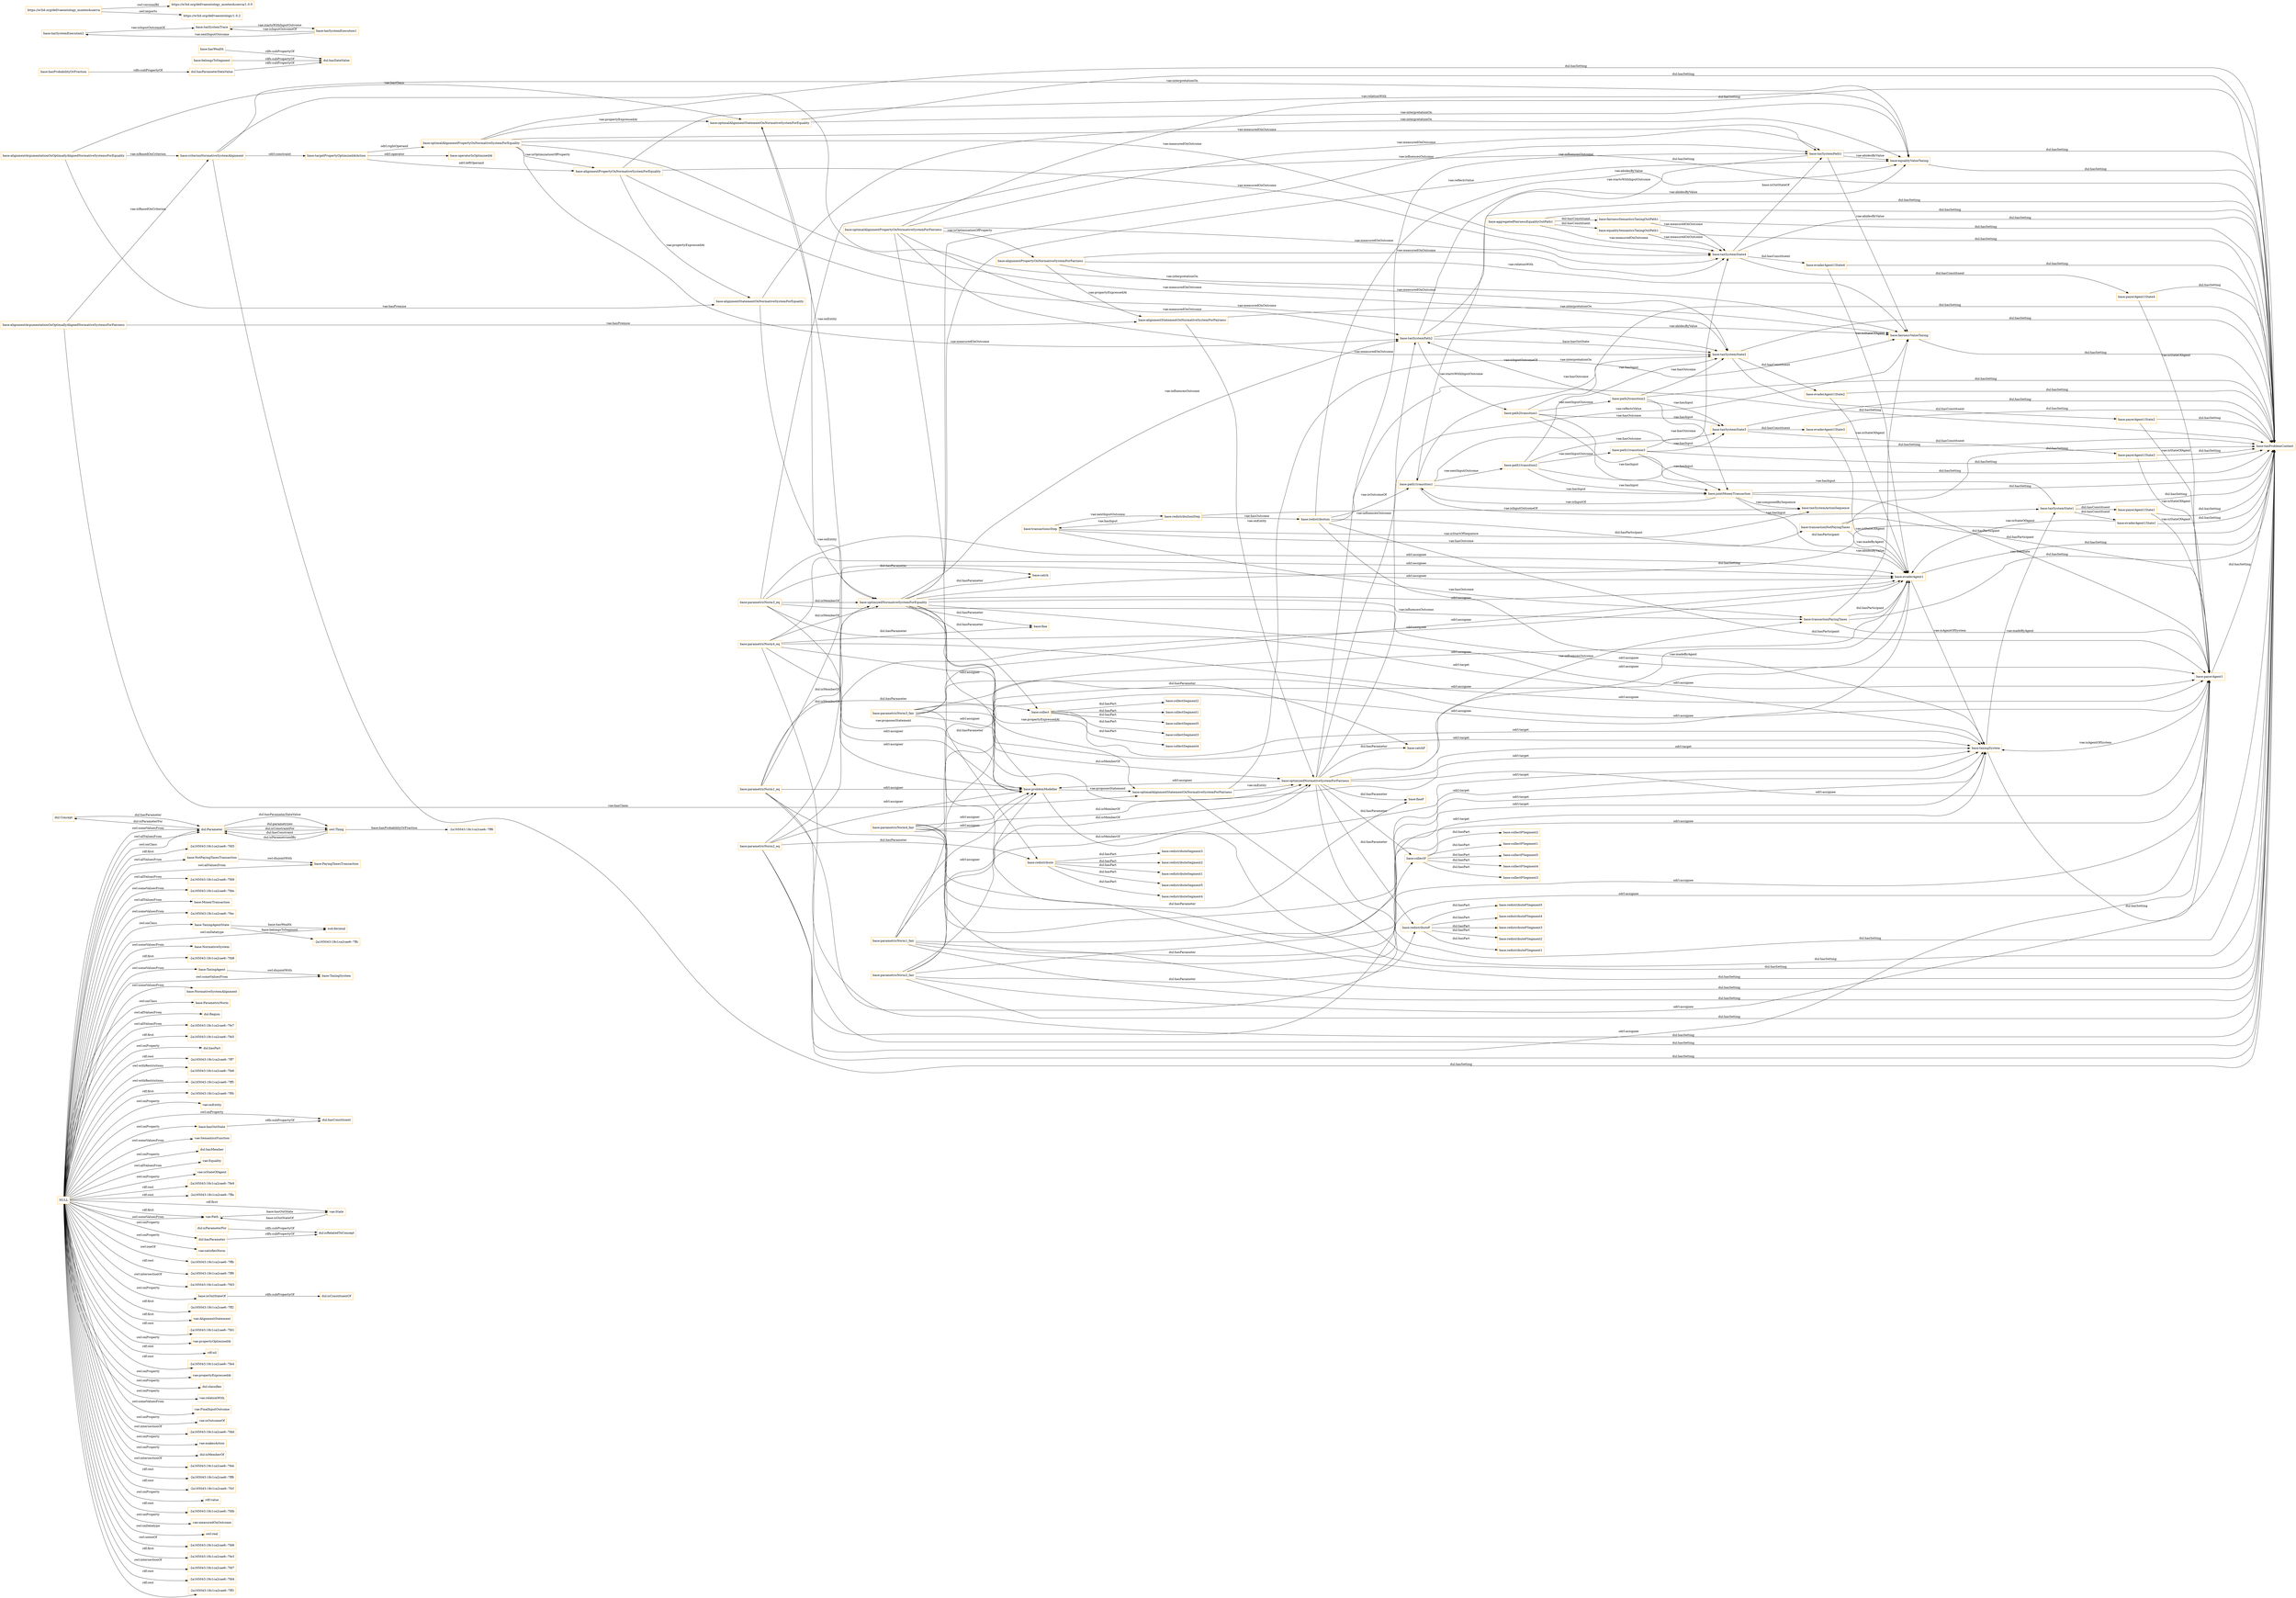 digraph ar2dtool_diagram { 
rankdir=LR;
size="1501"
node [shape = rectangle, color="orange"]; "dul:Concept" "-2a165043:18c1ca2cae6:-7fd5" "base:NotPayingTaxesTransaction" "-2a165043:18c1ca2cae6:-7fd9" "-2a165043:18c1ca2cae6:-7fde" "base:MoneyTransaction" "-2a165043:18c1ca2cae6:-7fec" "base:TaxingAgentState" "base:NormativeSystem" "-2a165043:18c1ca2cae6:-7fd8" "dul:Parameter" "base:TaxingAgent" "base:TaxingSystem" "base:NormativeSystemAlignment" "base:ParametricNorm" "base:PayingTaxesTransaction" ; /*classes style*/
	"base:transactionsStep" -> "base:redistributionStep" [ label = "vae:nextInputOutcome" ];
	"base:transactionsStep" -> "base:taxSystemActionSequence" [ label = "vae:isStartOfSequence" ];
	"base:transactionsStep" -> "base:transactionPayingTaxes" [ label = "vae:hasOutcome" ];
	"base:transactionsStep" -> "base:transactionNotPayingTaxes" [ label = "vae:hasOutcome" ];
	"base:redistributionStep" -> "base:taxSystemActionSequence" [ label = "vae:isInputOutcomeOf" ];
	"base:redistributionStep" -> "base:redistribution" [ label = "vae:hasOutcome" ];
	"base:redistributionStep" -> "base:transactionsStep" [ label = "vae:hasInput" ];
	"base:evaderAgent1State1" -> "base:evaderAgent1" [ label = "vae:isStateOfAgent" ];
	"base:evaderAgent1State1" -> "base:taxProblemContext" [ label = "dul:hasSetting" ];
	"base:redistribution" -> "base:taxingSystem" [ label = "vae:madeByAgent" ];
	"base:redistribution" -> "base:path1transition1" [ label = "vae:isOutcomeOf" ];
	"base:redistribution" -> "base:equalityValueTaxing" [ label = "vae:abidesByValue" ];
	"base:redistribution" -> "base:taxProblemContext" [ label = "dul:hasSetting" ];
	"base:redistribution" -> "base:payerAgent1" [ label = "dul:hasParticipant" ];
	"base:redistribution" -> "base:evaderAgent1" [ label = "dul:hasParticipant" ];
	"base:payerAgent1" -> "base:taxingSystem" [ label = "vae:isAgentOfSystem" ];
	"base:payerAgent1" -> "base:taxProblemContext" [ label = "dul:hasSetting" ];
	"base:equalitySemanticsTaxingOutPath1" -> "base:taxSystemState4" [ label = "vae:measuredOnOutcome" ];
	"base:equalitySemanticsTaxingOutPath1" -> "base:taxProblemContext" [ label = "dul:hasSetting" ];
	"base:optimalAlignmentPropertyOnNormativeSystemForEquality" -> "base:taxSystemPath1" [ label = "vae:measuredOnOutcome" ];
	"base:optimalAlignmentPropertyOnNormativeSystemForEquality" -> "base:optimalAlignmentStatementOnNormativeSystemForEquality" [ label = "vae:propertyExpressedAt" ];
	"base:optimalAlignmentPropertyOnNormativeSystemForEquality" -> "base:taxProblemContext" [ label = "dul:hasSetting" ];
	"base:optimalAlignmentPropertyOnNormativeSystemForEquality" -> "base:taxSystemPath2" [ label = "vae:measuredOnOutcome" ];
	"base:optimalAlignmentPropertyOnNormativeSystemForEquality" -> "base:taxSystemState4" [ label = "vae:measuredOnOutcome" ];
	"base:optimalAlignmentPropertyOnNormativeSystemForEquality" -> "base:alignmentPropertyOnNormativeSystemForEquality" [ label = "vae:isOptimizationOfProperty" ];
	"base:optimalAlignmentPropertyOnNormativeSystemForEquality" -> "base:taxSystemState2" [ label = "vae:measuredOnOutcome" ];
	"base:optimalAlignmentPropertyOnNormativeSystemForFairness" -> "base:taxSystemPath2" [ label = "vae:measuredOnOutcome" ];
	"base:optimalAlignmentPropertyOnNormativeSystemForFairness" -> "base:taxSystemPath1" [ label = "vae:measuredOnOutcome" ];
	"base:optimalAlignmentPropertyOnNormativeSystemForFairness" -> "base:taxSystemState2" [ label = "vae:measuredOnOutcome" ];
	"base:optimalAlignmentPropertyOnNormativeSystemForFairness" -> "base:taxProblemContext" [ label = "dul:hasSetting" ];
	"base:optimalAlignmentPropertyOnNormativeSystemForFairness" -> "base:taxSystemState4" [ label = "vae:measuredOnOutcome" ];
	"base:optimalAlignmentPropertyOnNormativeSystemForFairness" -> "base:alignmentPropertyOnNormativeSystemForFairness" [ label = "vae:isOptimizationOfProperty" ];
	"base:optimalAlignmentPropertyOnNormativeSystemForFairness" -> "base:optimalAlignmentStatementOnNormativeSystemForFairness" [ label = "vae:propertyExpressedAt" ];
	"base:fairnessSemanticsTaxingOutPath1" -> "base:taxSystemState4" [ label = "vae:measuredOnOutcome" ];
	"base:fairnessSemanticsTaxingOutPath1" -> "base:taxProblemContext" [ label = "dul:hasSetting" ];
	"base:alignmentStatementOnNormativeSystemForEquality" -> "base:optimizedNormativeSystemForEquality" [ label = "vae:onEntity" ];
	"base:alignmentStatementOnNormativeSystemForEquality" -> "base:equalityValueTaxing" [ label = "vae:interpretationOn" ];
	"dul:isParameterFor" -> "dul:isRelatedToConcept" [ label = "rdfs:subPropertyOf" ];
	"base:alignmentStatementOnNormativeSystemForFairness" -> "base:optimizedNormativeSystemForFairness" [ label = "vae:onEntity" ];
	"base:alignmentStatementOnNormativeSystemForFairness" -> "base:fairnessValueTaxing" [ label = "vae:interpretationOn" ];
	"base:payerAgent1State4" -> "base:payerAgent1" [ label = "vae:isStateOfAgent" ];
	"base:payerAgent1State4" -> "base:taxProblemContext" [ label = "dul:hasSetting" ];
	"base:hasWealth" -> "dul:hasDataValue" [ label = "rdfs:subPropertyOf" ];
	"base:parametricNorm1_fair" -> "base:taxingSystem" [ label = "odrl:target" ];
	"base:parametricNorm1_fair" -> "base:problemModeller" [ label = "odrl:assigner" ];
	"base:parametricNorm1_fair" -> "base:payerAgent1" [ label = "odrl:assignee" ];
	"base:parametricNorm1_fair" -> "base:evaderAgent1" [ label = "odrl:assignee" ];
	"base:parametricNorm1_fair" -> "base:optimizedNormativeSystemForFairness" [ label = "dul:isMemberOf" ];
	"base:parametricNorm1_fair" -> "base:taxProblemContext" [ label = "dul:hasSetting" ];
	"base:parametricNorm1_fair" -> "base:collectF" [ label = "dul:hasParameter" ];
	"base:criterionNormativeSystemAlignment" -> "base:fairnessValueTaxing" [ label = "vae:interpretationOn" ];
	"base:criterionNormativeSystemAlignment" -> "base:equalityValueTaxing" [ label = "vae:interpretationOn" ];
	"base:criterionNormativeSystemAlignment" -> "base:targetPropertyOptimizedAtAction" [ label = "odrl:constraint" ];
	"base:criterionNormativeSystemAlignment" -> "base:taxProblemContext" [ label = "dul:hasSetting" ];
	"base:payerAgent1State3" -> "base:payerAgent1" [ label = "vae:isStateOfAgent" ];
	"base:payerAgent1State3" -> "base:taxProblemContext" [ label = "dul:hasSetting" ];
	"base:taxSystemState4" -> "base:taxSystemPath1" [ label = "base:isOutStateOf" ];
	"base:taxSystemState4" -> "base:taxProblemContext" [ label = "dul:hasSetting" ];
	"base:taxSystemState4" -> "base:payerAgent1State4" [ label = "dul:hasConstituent" ];
	"base:taxSystemState4" -> "base:evaderAgent1State4" [ label = "dul:hasConstituent" ];
	"base:collect" -> "base:collectSegment5" [ label = "dul:hasPart" ];
	"base:collect" -> "base:collectSegment4" [ label = "dul:hasPart" ];
	"base:collect" -> "base:collectSegment3" [ label = "dul:hasPart" ];
	"base:collect" -> "base:collectSegment2" [ label = "dul:hasPart" ];
	"base:collect" -> "base:collectSegment1" [ label = "dul:hasPart" ];
	"base:optimalAlignmentStatementOnNormativeSystemForEquality" -> "base:optimizedNormativeSystemForEquality" [ label = "vae:onEntity" ];
	"base:optimalAlignmentStatementOnNormativeSystemForEquality" -> "base:equalityValueTaxing" [ label = "vae:interpretationOn" ];
	"base:optimalAlignmentStatementOnNormativeSystemForEquality" -> "base:taxProblemContext" [ label = "dul:hasSetting" ];
	"base:optimalAlignmentStatementOnNormativeSystemForFairness" -> "base:optimizedNormativeSystemForFairness" [ label = "vae:onEntity" ];
	"base:optimalAlignmentStatementOnNormativeSystemForFairness" -> "base:fairnessValueTaxing" [ label = "vae:interpretationOn" ];
	"base:optimalAlignmentStatementOnNormativeSystemForFairness" -> "base:taxProblemContext" [ label = "dul:hasSetting" ];
	"base:equalityValueTaxing" -> "base:taxProblemContext" [ label = "dul:hasSetting" ];
	"base:problemModeller" -> "base:optimalAlignmentStatementOnNormativeSystemForFairness" [ label = "vae:proposesStatement" ];
	"base:problemModeller" -> "base:optimalAlignmentStatementOnNormativeSystemForEquality" [ label = "vae:proposesStatement" ];
	"base:problemModeller" -> "base:taxProblemContext" [ label = "dul:hasSetting" ];
	"base:parametricNorm3_fair" -> "base:taxingSystem" [ label = "odrl:target" ];
	"base:parametricNorm3_fair" -> "base:problemModeller" [ label = "odrl:assigner" ];
	"base:parametricNorm3_fair" -> "base:payerAgent1" [ label = "odrl:assignee" ];
	"base:parametricNorm3_fair" -> "base:evaderAgent1" [ label = "odrl:assignee" ];
	"base:parametricNorm3_fair" -> "base:optimizedNormativeSystemForFairness" [ label = "dul:isMemberOf" ];
	"base:parametricNorm3_fair" -> "base:taxProblemContext" [ label = "dul:hasSetting" ];
	"base:parametricNorm3_fair" -> "base:catchF" [ label = "dul:hasParameter" ];
	"base:payerAgent1State2" -> "base:payerAgent1" [ label = "vae:isStateOfAgent" ];
	"base:payerAgent1State2" -> "base:taxProblemContext" [ label = "dul:hasSetting" ];
	"base:parametricNorm4_eq" -> "base:taxingSystem" [ label = "odrl:target" ];
	"base:parametricNorm4_eq" -> "base:problemModeller" [ label = "odrl:assigner" ];
	"base:parametricNorm4_eq" -> "base:payerAgent1" [ label = "odrl:assignee" ];
	"base:parametricNorm4_eq" -> "base:evaderAgent1" [ label = "odrl:assignee" ];
	"base:parametricNorm4_eq" -> "base:optimizedNormativeSystemForEquality" [ label = "dul:isMemberOf" ];
	"base:parametricNorm4_eq" -> "base:taxProblemContext" [ label = "dul:hasSetting" ];
	"base:parametricNorm4_eq" -> "base:fine" [ label = "dul:hasParameter" ];
	"base:taxSystemState3" -> "base:taxProblemContext" [ label = "dul:hasSetting" ];
	"base:taxSystemState3" -> "base:payerAgent1State3" [ label = "dul:hasConstituent" ];
	"base:taxSystemState3" -> "base:evaderAgent1State3" [ label = "dul:hasConstituent" ];
	"base:parametricNorm2_fair" -> "base:taxingSystem" [ label = "odrl:target" ];
	"base:parametricNorm2_fair" -> "base:problemModeller" [ label = "odrl:assigner" ];
	"base:parametricNorm2_fair" -> "base:payerAgent1" [ label = "odrl:assignee" ];
	"base:parametricNorm2_fair" -> "base:evaderAgent1" [ label = "odrl:assignee" ];
	"base:parametricNorm2_fair" -> "base:optimizedNormativeSystemForFairness" [ label = "dul:isMemberOf" ];
	"base:parametricNorm2_fair" -> "base:taxProblemContext" [ label = "dul:hasSetting" ];
	"base:parametricNorm2_fair" -> "base:redistributeF" [ label = "dul:hasParameter" ];
	"base:jointMoneyTransaction" -> "base:path1transition1" [ label = "vae:isInputOf" ];
	"base:jointMoneyTransaction" -> "base:taxSystemActionSequence" [ label = "vae:composedBySequence" ];
	"base:jointMoneyTransaction" -> "base:taxProblemContext" [ label = "dul:hasSetting" ];
	"base:jointMoneyTransaction" -> "base:payerAgent1" [ label = "dul:hasParticipant" ];
	"base:jointMoneyTransaction" -> "base:evaderAgent1" [ label = "dul:hasParticipant" ];
	"base:evaderAgent1State4" -> "base:evaderAgent1" [ label = "vae:isStateOfAgent" ];
	"base:evaderAgent1State4" -> "base:taxProblemContext" [ label = "dul:hasSetting" ];
	"base:path1transition3" -> "base:taxSystemState4" [ label = "vae:hasOutcome" ];
	"base:path1transition3" -> "base:taxSystemState3" [ label = "vae:hasInput" ];
	"base:path1transition3" -> "base:jointMoneyTransaction" [ label = "vae:hasInput" ];
	"base:path1transition3" -> "base:taxProblemContext" [ label = "dul:hasSetting" ];
	"base:aggregatedFairnessEqualityOutPath1" -> "base:taxSystemState4" [ label = "vae:measuredOnOutcome" ];
	"base:aggregatedFairnessEqualityOutPath1" -> "base:taxProblemContext" [ label = "dul:hasSetting" ];
	"base:aggregatedFairnessEqualityOutPath1" -> "base:fairnessSemanticsTaxingOutPath1" [ label = "dul:hasConstituent" ];
	"base:aggregatedFairnessEqualityOutPath1" -> "base:equalitySemanticsTaxingOutPath1" [ label = "dul:hasConstituent" ];
	"base:parametricNorm3_eq" -> "base:taxingSystem" [ label = "odrl:target" ];
	"base:parametricNorm3_eq" -> "base:problemModeller" [ label = "odrl:assigner" ];
	"base:parametricNorm3_eq" -> "base:payerAgent1" [ label = "odrl:assignee" ];
	"base:parametricNorm3_eq" -> "base:evaderAgent1" [ label = "odrl:assignee" ];
	"base:parametricNorm3_eq" -> "base:optimizedNormativeSystemForEquality" [ label = "dul:isMemberOf" ];
	"base:parametricNorm3_eq" -> "base:taxProblemContext" [ label = "dul:hasSetting" ];
	"base:parametricNorm3_eq" -> "base:catch" [ label = "dul:hasParameter" ];
	"NULL" -> "base:PayingTaxesTransaction" [ label = "owl:allValuesFrom" ];
	"NULL" -> "dul:Region" [ label = "owl:allValuesFrom" ];
	"NULL" -> "-2a165043:18c1ca2cae6:-7fe7" [ label = "owl:allValuesFrom" ];
	"NULL" -> "-2a165043:18c1ca2cae6:-7fe5" [ label = "rdf:first" ];
	"NULL" -> "dul:hasPart" [ label = "owl:onProperty" ];
	"NULL" -> "base:TaxingSystem" [ label = "owl:someValuesFrom" ];
	"NULL" -> "-2a165043:18c1ca2cae6:-7ff7" [ label = "rdf:rest" ];
	"NULL" -> "-2a165043:18c1ca2cae6:-7fe6" [ label = "owl:withRestrictions" ];
	"NULL" -> "base:TaxingAgentState" [ label = "owl:onClass" ];
	"NULL" -> "-2a165043:18c1ca2cae6:-7ff5" [ label = "owl:withRestrictions" ];
	"NULL" -> "-2a165043:18c1ca2cae6:-7ff4" [ label = "rdf:first" ];
	"NULL" -> "vae:onEntity" [ label = "owl:onProperty" ];
	"NULL" -> "dul:hasConstituent" [ label = "owl:onProperty" ];
	"NULL" -> "vae:SemanticsFunction" [ label = "owl:someValuesFrom" ];
	"NULL" -> "dul:hasMember" [ label = "owl:onProperty" ];
	"NULL" -> "-2a165043:18c1ca2cae6:-7fec" [ label = "owl:someValuesFrom" ];
	"NULL" -> "vae:Equality" [ label = "owl:allValuesFrom" ];
	"NULL" -> "vae:isStateOfAgent" [ label = "owl:onProperty" ];
	"NULL" -> "-2a165043:18c1ca2cae6:-7fe9" [ label = "rdf:rest" ];
	"NULL" -> "base:TaxingAgent" [ label = "owl:someValuesFrom" ];
	"NULL" -> "-2a165043:18c1ca2cae6:-7ffa" [ label = "rdf:rest" ];
	"NULL" -> "-2a165043:18c1ca2cae6:-7fd9" [ label = "owl:allValuesFrom" ];
	"NULL" -> "vae:Path" [ label = "rdf:first" ];
	"NULL" -> "dul:hasParameter" [ label = "owl:onProperty" ];
	"NULL" -> "dul:Parameter" [ label = "owl:someValuesFrom" ];
	"NULL" -> "xsd:decimal" [ label = "owl:onDatatype" ];
	"NULL" -> "vae:satisfiesNorm" [ label = "owl:onProperty" ];
	"NULL" -> "-2a165043:18c1ca2cae6:-7ffb" [ label = "owl:oneOf" ];
	"NULL" -> "-2a165043:18c1ca2cae6:-7ff9" [ label = "rdf:rest" ];
	"NULL" -> "-2a165043:18c1ca2cae6:-7fd3" [ label = "owl:intersectionOf" ];
	"NULL" -> "base:NormativeSystem" [ label = "owl:someValuesFrom" ];
	"NULL" -> "base:isOutStateOf" [ label = "owl:onProperty" ];
	"NULL" -> "-2a165043:18c1ca2cae6:-7ff2" [ label = "rdf:first" ];
	"NULL" -> "vae:AlignmentStatement" [ label = "rdf:first" ];
	"NULL" -> "-2a165043:18c1ca2cae6:-7fd1" [ label = "rdf:rest" ];
	"NULL" -> "-2a165043:18c1ca2cae6:-7fde" [ label = "owl:someValuesFrom" ];
	"NULL" -> "vae:propertyOptimizedAt" [ label = "owl:onProperty" ];
	"NULL" -> "rdf:nil" [ label = "rdf:rest" ];
	"NULL" -> "-2a165043:18c1ca2cae6:-7fe4" [ label = "rdf:rest" ];
	"NULL" -> "vae:propertyExpressedAt" [ label = "owl:onProperty" ];
	"NULL" -> "dul:classifies" [ label = "owl:onProperty" ];
	"NULL" -> "vae:relationWith" [ label = "owl:onProperty" ];
	"NULL" -> "vae:FinalInputOutcome" [ label = "owl:someValuesFrom" ];
	"NULL" -> "-2a165043:18c1ca2cae6:-7fd8" [ label = "rdf:first" ];
	"NULL" -> "vae:isOutcomeOf" [ label = "owl:onProperty" ];
	"NULL" -> "-2a165043:18c1ca2cae6:-7fdd" [ label = "owl:intersectionOf" ];
	"NULL" -> "vae:makesAction" [ label = "owl:onProperty" ];
	"NULL" -> "base:NotPayingTaxesTransaction" [ label = "owl:allValuesFrom" ];
	"NULL" -> "dul:isMemberOf" [ label = "owl:onProperty" ];
	"NULL" -> "-2a165043:18c1ca2cae6:-7feb" [ label = "owl:intersectionOf" ];
	"NULL" -> "-2a165043:18c1ca2cae6:-7ff8" [ label = "rdf:rest" ];
	"NULL" -> "-2a165043:18c1ca2cae6:-7fcf" [ label = "rdf:rest" ];
	"NULL" -> "rdf:value" [ label = "owl:onProperty" ];
	"NULL" -> "base:hasOutState" [ label = "owl:onProperty" ];
	"NULL" -> "dul:Parameter" [ label = "owl:allValuesFrom" ];
	"NULL" -> "-2a165043:18c1ca2cae6:-7fdb" [ label = "rdf:rest" ];
	"NULL" -> "vae:measuredOnOutcome" [ label = "owl:onProperty" ];
	"NULL" -> "owl:real" [ label = "owl:onDatatype" ];
	"NULL" -> "-2a165043:18c1ca2cae6:-7fd6" [ label = "owl:unionOf" ];
	"NULL" -> "base:ParametricNorm" [ label = "owl:onClass" ];
	"NULL" -> "base:NormativeSystemAlignment" [ label = "owl:someValuesFrom" ];
	"NULL" -> "base:MoneyTransaction" [ label = "owl:allValuesFrom" ];
	"NULL" -> "-2a165043:18c1ca2cae6:-7fe3" [ label = "rdf:first" ];
	"NULL" -> "-2a165043:18c1ca2cae6:-7fd5" [ label = "rdf:first" ];
	"NULL" -> "dul:Parameter" [ label = "owl:onClass" ];
	"NULL" -> "-2a165043:18c1ca2cae6:-7fd7" [ label = "owl:intersectionOf" ];
	"NULL" -> "vae:Path" [ label = "owl:someValuesFrom" ];
	"NULL" -> "vae:State" [ label = "rdf:first" ];
	"NULL" -> "-2a165043:18c1ca2cae6:-7fd4" [ label = "rdf:rest" ];
	"NULL" -> "-2a165043:18c1ca2cae6:-7ff3" [ label = "rdf:rest" ];
	"base:belongsToSegment" -> "dul:hasDataValue" [ label = "rdfs:subPropertyOf" ];
	"base:taxSystemPath2" -> "base:taxSystemState2" [ label = "base:hasOutState" ];
	"base:taxSystemPath2" -> "base:path2transition1" [ label = "vae:startsWithInputOutcome" ];
	"base:taxSystemPath2" -> "base:fairnessValueTaxing" [ label = "vae:abidesByValue" ];
	"base:taxSystemPath2" -> "base:equalityValueTaxing" [ label = "vae:abidesByValue" ];
	"base:taxSystemPath2" -> "base:taxProblemContext" [ label = "dul:hasSetting" ];
	"base:transactionNotPayingTaxes" -> "base:evaderAgent1" [ label = "vae:madeByAgent" ];
	"base:transactionNotPayingTaxes" -> "base:taxProblemContext" [ label = "dul:hasSetting" ];
	"base:transactionNotPayingTaxes" -> "base:payerAgent1" [ label = "dul:hasParticipant" ];
	"base:taxSystemExecution2" -> "base:taxSystemTrace" [ label = "vae:isInputOutcomeOf" ];
	"https://w3id.org/def/vaeontology_montes&sierra" -> "https://w3id.org/def/vaeontology_montes&sierra/1.0.0" [ label = "owl:versionIRI" ];
	"https://w3id.org/def/vaeontology_montes&sierra" -> "https://w3id.org/def/vaeontology/1.0.2" [ label = "owl:imports" ];
	"base:collectF" -> "base:collectFSegment5" [ label = "dul:hasPart" ];
	"base:collectF" -> "base:collectFSegment4" [ label = "dul:hasPart" ];
	"base:collectF" -> "base:collectFSegment3" [ label = "dul:hasPart" ];
	"base:collectF" -> "base:collectFSegment2" [ label = "dul:hasPart" ];
	"base:collectF" -> "base:collectFSegment1" [ label = "dul:hasPart" ];
	"base:optimizedNormativeSystemForEquality" -> "base:transactionPayingTaxes" [ label = "vae:influencesOutcome" ];
	"base:optimizedNormativeSystemForEquality" -> "base:redistribute" [ label = "dul:hasParameter" ];
	"base:optimizedNormativeSystemForEquality" -> "base:equalityValueTaxing" [ label = "vae:reflectsValue" ];
	"base:optimizedNormativeSystemForEquality" -> "base:payerAgent1" [ label = "odrl:assignee" ];
	"base:optimizedNormativeSystemForEquality" -> "base:taxSystemPath1" [ label = "vae:influencesOutcome" ];
	"base:optimizedNormativeSystemForEquality" -> "base:fine" [ label = "dul:hasParameter" ];
	"base:optimizedNormativeSystemForEquality" -> "base:collect" [ label = "dul:hasParameter" ];
	"base:optimizedNormativeSystemForEquality" -> "base:evaderAgent1" [ label = "odrl:assignee" ];
	"base:optimizedNormativeSystemForEquality" -> "base:taxSystemPath2" [ label = "vae:influencesOutcome" ];
	"base:optimizedNormativeSystemForEquality" -> "base:catch" [ label = "dul:hasParameter" ];
	"base:optimizedNormativeSystemForEquality" -> "base:taxingSystem" [ label = "odrl:target" ];
	"base:optimizedNormativeSystemForEquality" -> "base:taxProblemContext" [ label = "dul:hasSetting" ];
	"base:optimizedNormativeSystemForEquality" -> "base:problemModeller" [ label = "odrl:assigner" ];
	"base:alignmentArgumentationOnOptimallyAlignedNormativeSystemsForEquality" -> "base:criterionNormativeSystemAlignment" [ label = "vae:isBasedOnCriterion" ];
	"base:alignmentArgumentationOnOptimallyAlignedNormativeSystemsForEquality" -> "base:alignmentStatementOnNormativeSystemForEquality" [ label = "vae:hasPremise" ];
	"base:alignmentArgumentationOnOptimallyAlignedNormativeSystemsForEquality" -> "base:optimalAlignmentStatementOnNormativeSystemForEquality" [ label = "vae:hasClaim" ];
	"base:parametricNorm4_fair" -> "base:taxingSystem" [ label = "odrl:target" ];
	"base:parametricNorm4_fair" -> "base:problemModeller" [ label = "odrl:assigner" ];
	"base:parametricNorm4_fair" -> "base:payerAgent1" [ label = "odrl:assignee" ];
	"base:parametricNorm4_fair" -> "base:evaderAgent1" [ label = "odrl:assignee" ];
	"base:parametricNorm4_fair" -> "base:optimizedNormativeSystemForFairness" [ label = "dul:isMemberOf" ];
	"base:parametricNorm4_fair" -> "base:taxProblemContext" [ label = "dul:hasSetting" ];
	"base:parametricNorm4_fair" -> "base:fineF" [ label = "dul:hasParameter" ];
	"base:fairnessValueTaxing" -> "base:taxProblemContext" [ label = "dul:hasSetting" ];
	"base:alignmentArgumentationOnOptimallyAlignedNormativeSystemsForFairness" -> "base:criterionNormativeSystemAlignment" [ label = "vae:isBasedOnCriterion" ];
	"base:alignmentArgumentationOnOptimallyAlignedNormativeSystemsForFairness" -> "base:alignmentStatementOnNormativeSystemForFairness" [ label = "vae:hasPremise" ];
	"base:alignmentArgumentationOnOptimallyAlignedNormativeSystemsForFairness" -> "base:optimalAlignmentStatementOnNormativeSystemForFairness" [ label = "vae:hasClaim" ];
	"base:payerAgent1State1" -> "base:payerAgent1" [ label = "vae:isStateOfAgent" ];
	"base:payerAgent1State1" -> "base:taxProblemContext" [ label = "dul:hasSetting" ];
	"base:taxSystemState2" -> "base:taxProblemContext" [ label = "dul:hasSetting" ];
	"base:taxSystemState2" -> "base:payerAgent1State2" [ label = "dul:hasConstituent" ];
	"base:taxSystemState2" -> "base:evaderAgent1State2" [ label = "dul:hasConstituent" ];
	"base:NotPayingTaxesTransaction" -> "base:PayingTaxesTransaction" [ label = "owl:disjointWith" ];
	"base:evaderAgent1State3" -> "base:evaderAgent1" [ label = "vae:isStateOfAgent" ];
	"base:evaderAgent1State3" -> "base:taxProblemContext" [ label = "dul:hasSetting" ];
	"base:parametricNorm2_eq" -> "base:taxingSystem" [ label = "odrl:target" ];
	"base:parametricNorm2_eq" -> "base:problemModeller" [ label = "odrl:assigner" ];
	"base:parametricNorm2_eq" -> "base:payerAgent1" [ label = "odrl:assignee" ];
	"base:parametricNorm2_eq" -> "base:evaderAgent1" [ label = "odrl:assignee" ];
	"base:parametricNorm2_eq" -> "base:optimizedNormativeSystemForEquality" [ label = "dul:isMemberOf" ];
	"base:parametricNorm2_eq" -> "base:taxProblemContext" [ label = "dul:hasSetting" ];
	"base:parametricNorm2_eq" -> "base:redistribute" [ label = "dul:hasParameter" ];
	"base:path1transition2" -> "base:path1transition3" [ label = "vae:nextInputOutcome" ];
	"base:path1transition2" -> "base:taxSystemState3" [ label = "vae:hasOutcome" ];
	"base:path1transition2" -> "base:taxSystemState2" [ label = "vae:hasInput" ];
	"base:path1transition2" -> "base:jointMoneyTransaction" [ label = "vae:hasInput" ];
	"base:path1transition2" -> "base:taxProblemContext" [ label = "dul:hasSetting" ];
	"base:isOutStateOf" -> "dul:isConstituentOf" [ label = "rdfs:subPropertyOf" ];
	"base:redistribute" -> "base:redistributeSegment5" [ label = "dul:hasPart" ];
	"base:redistribute" -> "base:redistributeSegment4" [ label = "dul:hasPart" ];
	"base:redistribute" -> "base:redistributeSegment3" [ label = "dul:hasPart" ];
	"base:redistribute" -> "base:redistributeSegment2" [ label = "dul:hasPart" ];
	"base:redistribute" -> "base:redistributeSegment1" [ label = "dul:hasPart" ];
	"base:TaxingAgent" -> "base:TaxingSystem" [ label = "owl:disjointWith" ];
	"base:hasProbabilityOrFraction" -> "dul:hasParameterDataValue" [ label = "rdfs:subPropertyOf" ];
	"base:path2transition2" -> "base:taxSystemPath2" [ label = "vae:isInputOutcomeOf" ];
	"base:path2transition2" -> "base:taxSystemState2" [ label = "vae:hasOutcome" ];
	"base:path2transition2" -> "base:taxSystemState3" [ label = "vae:hasInput" ];
	"base:path2transition2" -> "base:jointMoneyTransaction" [ label = "vae:hasInput" ];
	"base:path2transition2" -> "base:taxProblemContext" [ label = "dul:hasSetting" ];
	"base:taxSystemPath1" -> "base:path1transition1" [ label = "vae:startsWithInputOutcome" ];
	"base:taxSystemPath1" -> "base:fairnessValueTaxing" [ label = "vae:abidesByValue" ];
	"base:taxSystemPath1" -> "base:equalityValueTaxing" [ label = "vae:abidesByValue" ];
	"base:taxSystemPath1" -> "base:taxProblemContext" [ label = "dul:hasSetting" ];
	"base:taxingSystem" -> "base:taxSystemState1" [ label = "vae:hasState" ];
	"base:taxingSystem" -> "base:taxProblemContext" [ label = "dul:hasSetting" ];
	"base:taxSystemExecution1" -> "base:taxSystemExecution2" [ label = "vae:nextInputOutcome" ];
	"base:taxSystemExecution1" -> "base:taxSystemTrace" [ label = "vae:isInputOutcomeOf" ];
	"base:parametricNorm1_eq" -> "base:taxingSystem" [ label = "odrl:target" ];
	"base:parametricNorm1_eq" -> "base:problemModeller" [ label = "odrl:assigner" ];
	"base:parametricNorm1_eq" -> "base:payerAgent1" [ label = "odrl:assignee" ];
	"base:parametricNorm1_eq" -> "base:evaderAgent1" [ label = "odrl:assignee" ];
	"base:parametricNorm1_eq" -> "base:optimizedNormativeSystemForEquality" [ label = "dul:isMemberOf" ];
	"base:parametricNorm1_eq" -> "base:taxProblemContext" [ label = "dul:hasSetting" ];
	"base:parametricNorm1_eq" -> "base:collect" [ label = "dul:hasParameter" ];
	"base:evaderAgent1" -> "base:taxingSystem" [ label = "vae:isAgentOfSystem" ];
	"base:evaderAgent1" -> "base:taxProblemContext" [ label = "dul:hasSetting" ];
	"base:taxSystemState1" -> "base:taxProblemContext" [ label = "dul:hasSetting" ];
	"base:taxSystemState1" -> "base:payerAgent1State1" [ label = "dul:hasConstituent" ];
	"base:taxSystemState1" -> "base:evaderAgent1State1" [ label = "dul:hasConstituent" ];
	"base:evaderAgent1State2" -> "base:evaderAgent1" [ label = "vae:isStateOfAgent" ];
	"base:evaderAgent1State2" -> "base:taxProblemContext" [ label = "dul:hasSetting" ];
	"base:path1transition1" -> "base:path1transition2" [ label = "vae:nextInputOutcome" ];
	"base:path1transition1" -> "base:taxSystemState2" [ label = "vae:hasOutcome" ];
	"base:path1transition1" -> "base:taxSystemState1" [ label = "vae:hasInput" ];
	"base:path1transition1" -> "base:jointMoneyTransaction" [ label = "vae:hasInput" ];
	"base:path1transition1" -> "base:taxProblemContext" [ label = "dul:hasSetting" ];
	"base:optimizedNormativeSystemForFairness" -> "base:taxingSystem" [ label = "odrl:target" ];
	"base:optimizedNormativeSystemForFairness" -> "base:fairnessValueTaxing" [ label = "vae:reflectsValue" ];
	"base:optimizedNormativeSystemForFairness" -> "base:taxSystemPath1" [ label = "vae:influencesOutcome" ];
	"base:optimizedNormativeSystemForFairness" -> "base:taxSystemPath2" [ label = "vae:influencesOutcome" ];
	"base:optimizedNormativeSystemForFairness" -> "base:evaderAgent1" [ label = "odrl:assignee" ];
	"base:optimizedNormativeSystemForFairness" -> "base:transactionPayingTaxes" [ label = "vae:influencesOutcome" ];
	"base:optimizedNormativeSystemForFairness" -> "base:redistributeF" [ label = "dul:hasParameter" ];
	"base:optimizedNormativeSystemForFairness" -> "base:collectF" [ label = "dul:hasParameter" ];
	"base:optimizedNormativeSystemForFairness" -> "base:problemModeller" [ label = "odrl:assigner" ];
	"base:optimizedNormativeSystemForFairness" -> "base:payerAgent1" [ label = "odrl:assignee" ];
	"base:optimizedNormativeSystemForFairness" -> "base:fineF" [ label = "dul:hasParameter" ];
	"base:optimizedNormativeSystemForFairness" -> "base:catchF" [ label = "dul:hasParameter" ];
	"base:optimizedNormativeSystemForFairness" -> "base:taxProblemContext" [ label = "dul:hasSetting" ];
	"dul:hasParameter" -> "dul:isRelatedToConcept" [ label = "rdfs:subPropertyOf" ];
	"base:redistributeF" -> "base:redistributeFSegment5" [ label = "dul:hasPart" ];
	"base:redistributeF" -> "base:redistributeFSegment4" [ label = "dul:hasPart" ];
	"base:redistributeF" -> "base:redistributeFSegment3" [ label = "dul:hasPart" ];
	"base:redistributeF" -> "base:redistributeFSegment2" [ label = "dul:hasPart" ];
	"base:redistributeF" -> "base:redistributeFSegment1" [ label = "dul:hasPart" ];
	"dul:hasParameterDataValue" -> "dul:hasDataValue" [ label = "rdfs:subPropertyOf" ];
	"base:path2transition1" -> "base:path2transition2" [ label = "vae:nextInputOutcome" ];
	"base:path2transition1" -> "base:taxSystemState3" [ label = "vae:hasOutcome" ];
	"base:path2transition1" -> "base:taxSystemState1" [ label = "vae:hasInput" ];
	"base:path2transition1" -> "base:jointMoneyTransaction" [ label = "vae:hasInput" ];
	"base:path2transition1" -> "base:taxProblemContext" [ label = "dul:hasSetting" ];
	"base:transactionPayingTaxes" -> "base:payerAgent1" [ label = "vae:madeByAgent" ];
	"base:transactionPayingTaxes" -> "base:fairnessValueTaxing" [ label = "vae:abidesByValue" ];
	"base:transactionPayingTaxes" -> "base:taxProblemContext" [ label = "dul:hasSetting" ];
	"base:transactionPayingTaxes" -> "base:evaderAgent1" [ label = "dul:hasParticipant" ];
	"base:targetPropertyOptimizedAtAction" -> "base:optimalAlignmentPropertyOnNormativeSystemForEquality" [ label = "odrl:rightOperand" ];
	"base:targetPropertyOptimizedAtAction" -> "base:operatorIsOptimizedAt" [ label = "odrl:operator" ];
	"base:targetPropertyOptimizedAtAction" -> "base:alignmentPropertyOnNormativeSystemForEquality" [ label = "odrl:leftOperand" ];
	"base:hasOutState" -> "dul:hasConstituent" [ label = "rdfs:subPropertyOf" ];
	"base:alignmentPropertyOnNormativeSystemForEquality" -> "base:equalityValueTaxing" [ label = "vae:relationWith" ];
	"base:alignmentPropertyOnNormativeSystemForEquality" -> "base:alignmentStatementOnNormativeSystemForEquality" [ label = "vae:propertyExpressedAt" ];
	"base:alignmentPropertyOnNormativeSystemForEquality" -> "base:taxSystemState4" [ label = "vae:measuredOnOutcome" ];
	"base:alignmentPropertyOnNormativeSystemForEquality" -> "base:taxSystemState2" [ label = "vae:measuredOnOutcome" ];
	"base:alignmentPropertyOnNormativeSystemForFairness" -> "base:fairnessValueTaxing" [ label = "vae:relationWith" ];
	"base:alignmentPropertyOnNormativeSystemForFairness" -> "base:alignmentStatementOnNormativeSystemForFairness" [ label = "vae:propertyExpressedAt" ];
	"base:alignmentPropertyOnNormativeSystemForFairness" -> "base:taxSystemState4" [ label = "vae:measuredOnOutcome" ];
	"base:alignmentPropertyOnNormativeSystemForFairness" -> "base:taxSystemState2" [ label = "vae:measuredOnOutcome" ];
	"base:taxSystemTrace" -> "base:taxSystemExecution1" [ label = "vae:startsWithInputOutcome" ];
	"vae:State" -> "vae:Path" [ label = "base:isOutStateOf" ];
	"dul:Parameter" -> "owl:Thing" [ label = "dul:hasParameterDataValue" ];
	"dul:Parameter" -> "owl:Thing" [ label = "dul:parametrizes" ];
	"vae:Path" -> "vae:State" [ label = "base:hasOutState" ];
	"dul:Parameter" -> "dul:Concept" [ label = "dul:isParameterFor" ];
	"base:TaxingAgentState" -> "-2a165043:18c1ca2cae6:-7ffc" [ label = "base:belongsToSegment" ];
	"dul:Parameter" -> "owl:Thing" [ label = "dul:isConstraintFor" ];
	"owl:Thing" -> "dul:Parameter" [ label = "dul:hasConstraint" ];
	"owl:Thing" -> "dul:Parameter" [ label = "dul:isParametrizedBy" ];
	"dul:Concept" -> "dul:Parameter" [ label = "dul:hasParameter" ];
	"base:TaxingAgentState" -> "xsd:decimal" [ label = "base:hasWealth" ];
	"owl:Thing" -> "-2a165043:18c1ca2cae6:-7ff6" [ label = "base:hasProbabilityOrFraction" ];

}
